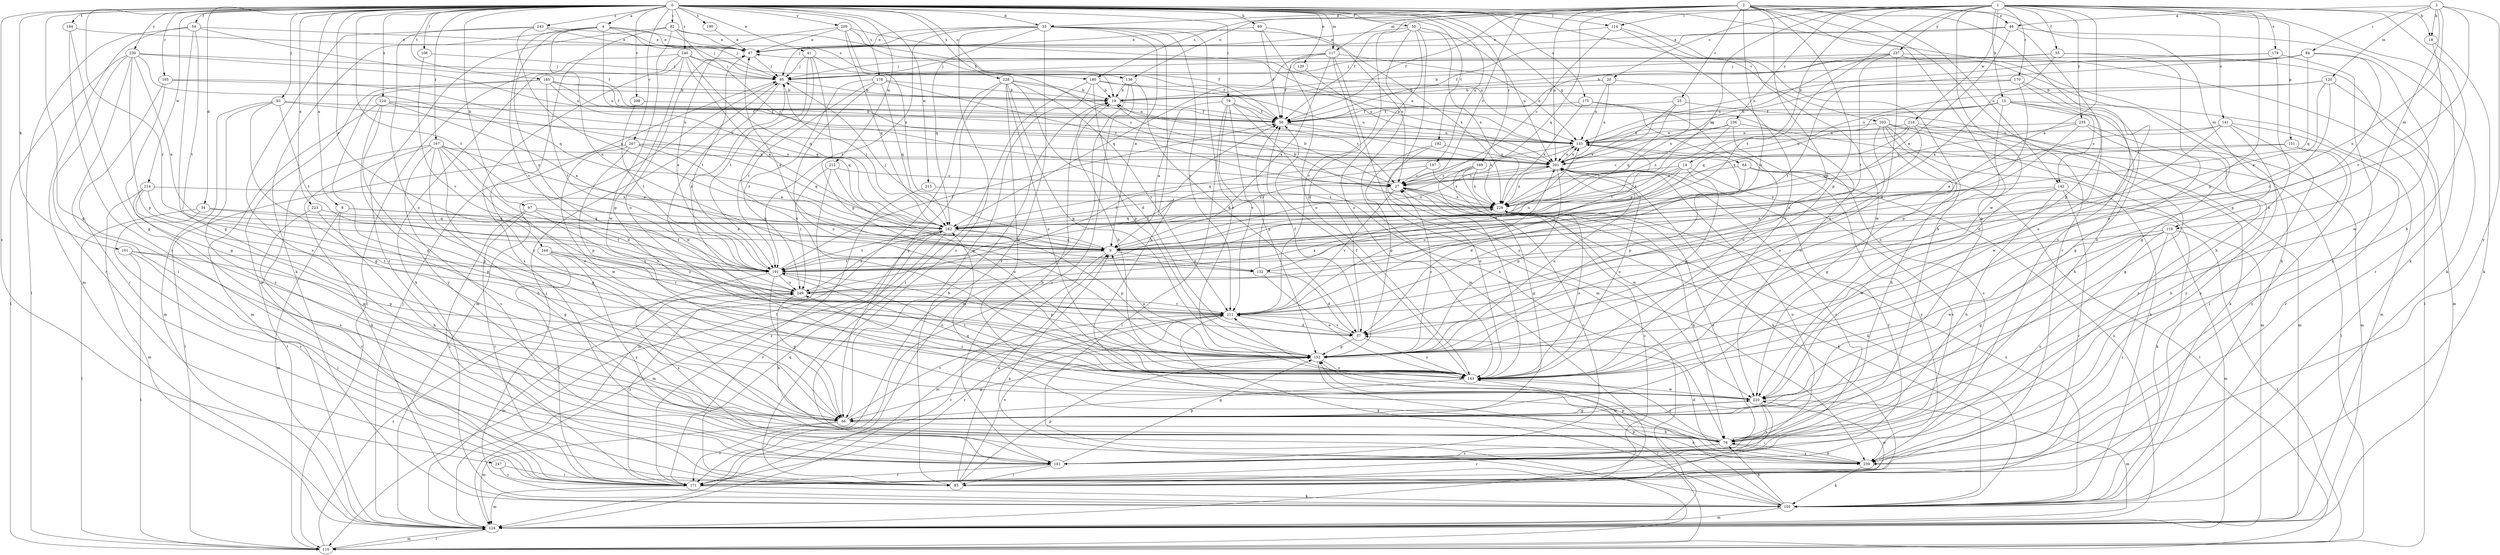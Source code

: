 strict digraph  {
0;
1;
2;
3;
4;
8;
9;
14;
15;
18;
19;
20;
23;
27;
34;
35;
37;
41;
46;
47;
50;
54;
55;
56;
64;
66;
69;
76;
79;
82;
84;
85;
93;
95;
97;
101;
105;
106;
114;
115;
117;
119;
120;
124;
129;
132;
133;
136;
141;
142;
143;
151;
152;
162;
165;
167;
169;
170;
171;
175;
178;
179;
180;
181;
182;
184;
185;
190;
191;
197;
201;
203;
207;
208;
209;
211;
212;
214;
215;
218;
220;
223;
224;
228;
229;
230;
235;
236;
237;
239;
240;
243;
244;
247;
249;
0 -> 4  [label=a];
0 -> 8  [label=a];
0 -> 34  [label=d];
0 -> 35  [label=d];
0 -> 41  [label=e];
0 -> 50  [label=f];
0 -> 54  [label=f];
0 -> 64  [label=g];
0 -> 66  [label=g];
0 -> 69  [label=h];
0 -> 76  [label=h];
0 -> 79  [label=i];
0 -> 82  [label=i];
0 -> 93  [label=j];
0 -> 97  [label=k];
0 -> 101  [label=k];
0 -> 105  [label=k];
0 -> 106  [label=l];
0 -> 114  [label=l];
0 -> 117  [label=m];
0 -> 129  [label=n];
0 -> 136  [label=o];
0 -> 165  [label=r];
0 -> 167  [label=r];
0 -> 169  [label=r];
0 -> 175  [label=s];
0 -> 178  [label=s];
0 -> 182  [label=t];
0 -> 184  [label=t];
0 -> 185  [label=t];
0 -> 190  [label=t];
0 -> 191  [label=t];
0 -> 197  [label=u];
0 -> 203  [label=v];
0 -> 207  [label=v];
0 -> 208  [label=v];
0 -> 209  [label=v];
0 -> 212  [label=w];
0 -> 214  [label=w];
0 -> 215  [label=w];
0 -> 223  [label=x];
0 -> 224  [label=x];
0 -> 228  [label=x];
0 -> 230  [label=y];
0 -> 240  [label=z];
0 -> 243  [label=z];
0 -> 244  [label=z];
0 -> 247  [label=z];
0 -> 249  [label=z];
1 -> 9  [label=a];
1 -> 14  [label=b];
1 -> 15  [label=b];
1 -> 18  [label=b];
1 -> 20  [label=c];
1 -> 55  [label=f];
1 -> 56  [label=f];
1 -> 76  [label=h];
1 -> 105  [label=k];
1 -> 114  [label=l];
1 -> 136  [label=o];
1 -> 141  [label=o];
1 -> 151  [label=p];
1 -> 152  [label=p];
1 -> 162  [label=q];
1 -> 170  [label=r];
1 -> 179  [label=s];
1 -> 191  [label=t];
1 -> 218  [label=w];
1 -> 220  [label=w];
1 -> 235  [label=y];
1 -> 236  [label=y];
1 -> 237  [label=y];
2 -> 23  [label=c];
2 -> 27  [label=c];
2 -> 35  [label=d];
2 -> 37  [label=d];
2 -> 46  [label=e];
2 -> 56  [label=f];
2 -> 66  [label=g];
2 -> 117  [label=m];
2 -> 119  [label=m];
2 -> 142  [label=o];
2 -> 152  [label=p];
2 -> 162  [label=q];
2 -> 171  [label=r];
2 -> 180  [label=s];
2 -> 201  [label=u];
2 -> 211  [label=v];
2 -> 239  [label=y];
3 -> 18  [label=b];
3 -> 46  [label=e];
3 -> 84  [label=i];
3 -> 119  [label=m];
3 -> 120  [label=m];
3 -> 132  [label=n];
3 -> 211  [label=v];
3 -> 239  [label=y];
4 -> 47  [label=e];
4 -> 95  [label=j];
4 -> 105  [label=k];
4 -> 132  [label=n];
4 -> 180  [label=s];
4 -> 201  [label=u];
4 -> 211  [label=v];
4 -> 249  [label=z];
8 -> 76  [label=h];
8 -> 124  [label=m];
8 -> 162  [label=q];
8 -> 191  [label=t];
9 -> 95  [label=j];
9 -> 124  [label=m];
9 -> 132  [label=n];
9 -> 133  [label=n];
9 -> 191  [label=t];
14 -> 27  [label=c];
14 -> 152  [label=p];
14 -> 162  [label=q];
14 -> 181  [label=s];
14 -> 191  [label=t];
14 -> 229  [label=x];
15 -> 56  [label=f];
15 -> 76  [label=h];
15 -> 124  [label=m];
15 -> 133  [label=n];
15 -> 142  [label=o];
15 -> 143  [label=o];
15 -> 162  [label=q];
15 -> 220  [label=w];
18 -> 105  [label=k];
18 -> 143  [label=o];
19 -> 56  [label=f];
20 -> 19  [label=b];
20 -> 133  [label=n];
20 -> 201  [label=u];
20 -> 229  [label=x];
23 -> 56  [label=f];
23 -> 105  [label=k];
23 -> 162  [label=q];
23 -> 229  [label=x];
27 -> 19  [label=b];
27 -> 105  [label=k];
27 -> 211  [label=v];
27 -> 229  [label=x];
34 -> 9  [label=a];
34 -> 115  [label=l];
34 -> 162  [label=q];
34 -> 171  [label=r];
35 -> 9  [label=a];
35 -> 47  [label=e];
35 -> 76  [label=h];
35 -> 95  [label=j];
35 -> 143  [label=o];
35 -> 162  [label=q];
35 -> 171  [label=r];
35 -> 181  [label=s];
35 -> 191  [label=t];
35 -> 211  [label=v];
35 -> 229  [label=x];
37 -> 56  [label=f];
37 -> 143  [label=o];
37 -> 152  [label=p];
37 -> 211  [label=v];
41 -> 56  [label=f];
41 -> 95  [label=j];
41 -> 143  [label=o];
41 -> 152  [label=p];
41 -> 191  [label=t];
46 -> 9  [label=a];
46 -> 47  [label=e];
46 -> 56  [label=f];
46 -> 105  [label=k];
46 -> 152  [label=p];
47 -> 95  [label=j];
47 -> 191  [label=t];
50 -> 47  [label=e];
50 -> 124  [label=m];
50 -> 143  [label=o];
50 -> 201  [label=u];
50 -> 211  [label=v];
50 -> 229  [label=x];
50 -> 239  [label=y];
54 -> 47  [label=e];
54 -> 56  [label=f];
54 -> 66  [label=g];
54 -> 115  [label=l];
54 -> 124  [label=m];
54 -> 191  [label=t];
55 -> 9  [label=a];
55 -> 19  [label=b];
55 -> 95  [label=j];
55 -> 143  [label=o];
55 -> 171  [label=r];
56 -> 133  [label=n];
56 -> 229  [label=x];
64 -> 27  [label=c];
64 -> 37  [label=d];
64 -> 115  [label=l];
64 -> 239  [label=y];
66 -> 76  [label=h];
66 -> 124  [label=m];
66 -> 171  [label=r];
66 -> 211  [label=v];
66 -> 220  [label=w];
69 -> 27  [label=c];
69 -> 47  [label=e];
69 -> 56  [label=f];
69 -> 143  [label=o];
76 -> 143  [label=o];
76 -> 162  [label=q];
76 -> 171  [label=r];
76 -> 181  [label=s];
76 -> 211  [label=v];
76 -> 229  [label=x];
76 -> 239  [label=y];
79 -> 9  [label=a];
79 -> 27  [label=c];
79 -> 56  [label=f];
79 -> 76  [label=h];
79 -> 115  [label=l];
79 -> 152  [label=p];
79 -> 211  [label=v];
82 -> 27  [label=c];
82 -> 47  [label=e];
82 -> 56  [label=f];
82 -> 171  [label=r];
82 -> 220  [label=w];
82 -> 239  [label=y];
84 -> 19  [label=b];
84 -> 95  [label=j];
84 -> 152  [label=p];
84 -> 162  [label=q];
84 -> 201  [label=u];
84 -> 220  [label=w];
85 -> 9  [label=a];
85 -> 19  [label=b];
85 -> 27  [label=c];
85 -> 152  [label=p];
85 -> 162  [label=q];
85 -> 201  [label=u];
85 -> 211  [label=v];
85 -> 220  [label=w];
93 -> 56  [label=f];
93 -> 66  [label=g];
93 -> 124  [label=m];
93 -> 181  [label=s];
93 -> 191  [label=t];
93 -> 201  [label=u];
95 -> 19  [label=b];
95 -> 124  [label=m];
95 -> 220  [label=w];
95 -> 249  [label=z];
97 -> 85  [label=i];
97 -> 162  [label=q];
97 -> 171  [label=r];
97 -> 191  [label=t];
97 -> 211  [label=v];
101 -> 85  [label=i];
101 -> 115  [label=l];
101 -> 152  [label=p];
101 -> 191  [label=t];
105 -> 9  [label=a];
105 -> 76  [label=h];
105 -> 95  [label=j];
105 -> 124  [label=m];
105 -> 143  [label=o];
105 -> 152  [label=p];
105 -> 229  [label=x];
106 -> 95  [label=j];
106 -> 211  [label=v];
114 -> 27  [label=c];
114 -> 47  [label=e];
114 -> 143  [label=o];
114 -> 220  [label=w];
115 -> 124  [label=m];
115 -> 249  [label=z];
117 -> 9  [label=a];
117 -> 37  [label=d];
117 -> 56  [label=f];
117 -> 95  [label=j];
117 -> 124  [label=m];
117 -> 133  [label=n];
117 -> 162  [label=q];
119 -> 9  [label=a];
119 -> 66  [label=g];
119 -> 115  [label=l];
119 -> 124  [label=m];
119 -> 171  [label=r];
119 -> 181  [label=s];
119 -> 220  [label=w];
120 -> 9  [label=a];
120 -> 19  [label=b];
120 -> 124  [label=m];
120 -> 201  [label=u];
120 -> 249  [label=z];
124 -> 95  [label=j];
124 -> 115  [label=l];
124 -> 133  [label=n];
129 -> 201  [label=u];
132 -> 37  [label=d];
132 -> 47  [label=e];
132 -> 56  [label=f];
132 -> 133  [label=n];
132 -> 143  [label=o];
133 -> 47  [label=e];
133 -> 152  [label=p];
133 -> 162  [label=q];
133 -> 201  [label=u];
136 -> 19  [label=b];
136 -> 37  [label=d];
136 -> 124  [label=m];
136 -> 171  [label=r];
141 -> 9  [label=a];
141 -> 37  [label=d];
141 -> 85  [label=i];
141 -> 133  [label=n];
141 -> 171  [label=r];
141 -> 239  [label=y];
142 -> 9  [label=a];
142 -> 76  [label=h];
142 -> 105  [label=k];
142 -> 171  [label=r];
142 -> 220  [label=w];
142 -> 229  [label=x];
143 -> 19  [label=b];
143 -> 27  [label=c];
143 -> 56  [label=f];
143 -> 66  [label=g];
143 -> 191  [label=t];
143 -> 220  [label=w];
151 -> 27  [label=c];
151 -> 76  [label=h];
151 -> 201  [label=u];
151 -> 239  [label=y];
152 -> 9  [label=a];
152 -> 27  [label=c];
152 -> 66  [label=g];
152 -> 115  [label=l];
152 -> 143  [label=o];
152 -> 201  [label=u];
162 -> 9  [label=a];
162 -> 95  [label=j];
162 -> 124  [label=m];
162 -> 152  [label=p];
162 -> 171  [label=r];
162 -> 191  [label=t];
162 -> 201  [label=u];
162 -> 249  [label=z];
165 -> 19  [label=b];
165 -> 66  [label=g];
165 -> 171  [label=r];
165 -> 201  [label=u];
167 -> 9  [label=a];
167 -> 37  [label=d];
167 -> 66  [label=g];
167 -> 76  [label=h];
167 -> 105  [label=k];
167 -> 115  [label=l];
167 -> 143  [label=o];
167 -> 181  [label=s];
167 -> 201  [label=u];
169 -> 27  [label=c];
169 -> 66  [label=g];
169 -> 105  [label=k];
169 -> 220  [label=w];
169 -> 229  [label=x];
170 -> 19  [label=b];
170 -> 66  [label=g];
170 -> 143  [label=o];
170 -> 152  [label=p];
170 -> 191  [label=t];
171 -> 105  [label=k];
171 -> 124  [label=m];
171 -> 211  [label=v];
171 -> 249  [label=z];
175 -> 56  [label=f];
175 -> 143  [label=o];
175 -> 220  [label=w];
175 -> 229  [label=x];
178 -> 19  [label=b];
178 -> 27  [label=c];
178 -> 143  [label=o];
178 -> 162  [label=q];
178 -> 191  [label=t];
178 -> 249  [label=z];
179 -> 76  [label=h];
179 -> 95  [label=j];
179 -> 133  [label=n];
179 -> 239  [label=y];
180 -> 19  [label=b];
180 -> 66  [label=g];
180 -> 85  [label=i];
180 -> 133  [label=n];
180 -> 152  [label=p];
180 -> 201  [label=u];
181 -> 19  [label=b];
181 -> 27  [label=c];
181 -> 85  [label=i];
181 -> 152  [label=p];
181 -> 171  [label=r];
181 -> 201  [label=u];
182 -> 143  [label=o];
182 -> 152  [label=p];
182 -> 201  [label=u];
184 -> 47  [label=e];
184 -> 66  [label=g];
184 -> 181  [label=s];
185 -> 19  [label=b];
185 -> 56  [label=f];
185 -> 66  [label=g];
185 -> 133  [label=n];
185 -> 162  [label=q];
185 -> 171  [label=r];
185 -> 191  [label=t];
190 -> 47  [label=e];
191 -> 47  [label=e];
191 -> 56  [label=f];
191 -> 66  [label=g];
191 -> 143  [label=o];
191 -> 152  [label=p];
191 -> 181  [label=s];
191 -> 249  [label=z];
197 -> 27  [label=c];
197 -> 191  [label=t];
197 -> 229  [label=x];
201 -> 27  [label=c];
201 -> 133  [label=n];
201 -> 143  [label=o];
201 -> 152  [label=p];
201 -> 171  [label=r];
201 -> 181  [label=s];
201 -> 229  [label=x];
203 -> 66  [label=g];
203 -> 76  [label=h];
203 -> 105  [label=k];
203 -> 115  [label=l];
203 -> 124  [label=m];
203 -> 133  [label=n];
203 -> 143  [label=o];
207 -> 9  [label=a];
207 -> 115  [label=l];
207 -> 152  [label=p];
207 -> 162  [label=q];
207 -> 201  [label=u];
207 -> 220  [label=w];
208 -> 56  [label=f];
208 -> 191  [label=t];
209 -> 19  [label=b];
209 -> 47  [label=e];
209 -> 133  [label=n];
209 -> 143  [label=o];
209 -> 162  [label=q];
209 -> 229  [label=x];
211 -> 37  [label=d];
211 -> 105  [label=k];
211 -> 171  [label=r];
211 -> 201  [label=u];
212 -> 27  [label=c];
212 -> 124  [label=m];
212 -> 143  [label=o];
212 -> 249  [label=z];
214 -> 66  [label=g];
214 -> 124  [label=m];
214 -> 152  [label=p];
214 -> 181  [label=s];
214 -> 229  [label=x];
215 -> 171  [label=r];
215 -> 229  [label=x];
218 -> 66  [label=g];
218 -> 124  [label=m];
218 -> 133  [label=n];
218 -> 201  [label=u];
218 -> 211  [label=v];
218 -> 229  [label=x];
220 -> 66  [label=g];
220 -> 85  [label=i];
220 -> 124  [label=m];
220 -> 181  [label=s];
220 -> 249  [label=z];
223 -> 66  [label=g];
223 -> 162  [label=q];
223 -> 171  [label=r];
224 -> 9  [label=a];
224 -> 56  [label=f];
224 -> 66  [label=g];
224 -> 124  [label=m];
224 -> 162  [label=q];
224 -> 239  [label=y];
228 -> 19  [label=b];
228 -> 37  [label=d];
228 -> 66  [label=g];
228 -> 115  [label=l];
228 -> 133  [label=n];
228 -> 143  [label=o];
228 -> 152  [label=p];
228 -> 211  [label=v];
228 -> 220  [label=w];
229 -> 19  [label=b];
229 -> 76  [label=h];
229 -> 143  [label=o];
229 -> 162  [label=q];
230 -> 9  [label=a];
230 -> 85  [label=i];
230 -> 95  [label=j];
230 -> 115  [label=l];
230 -> 133  [label=n];
230 -> 152  [label=p];
230 -> 162  [label=q];
230 -> 171  [label=r];
235 -> 133  [label=n];
235 -> 162  [label=q];
235 -> 181  [label=s];
235 -> 211  [label=v];
235 -> 239  [label=y];
236 -> 124  [label=m];
236 -> 133  [label=n];
236 -> 181  [label=s];
236 -> 191  [label=t];
236 -> 229  [label=x];
237 -> 37  [label=d];
237 -> 56  [label=f];
237 -> 66  [label=g];
237 -> 95  [label=j];
237 -> 115  [label=l];
237 -> 191  [label=t];
237 -> 201  [label=u];
239 -> 37  [label=d];
239 -> 76  [label=h];
239 -> 105  [label=k];
239 -> 152  [label=p];
240 -> 9  [label=a];
240 -> 27  [label=c];
240 -> 95  [label=j];
240 -> 105  [label=k];
240 -> 115  [label=l];
240 -> 152  [label=p];
240 -> 162  [label=q];
240 -> 181  [label=s];
243 -> 9  [label=a];
243 -> 47  [label=e];
243 -> 95  [label=j];
243 -> 143  [label=o];
243 -> 181  [label=s];
244 -> 171  [label=r];
244 -> 191  [label=t];
244 -> 211  [label=v];
244 -> 239  [label=y];
244 -> 249  [label=z];
247 -> 85  [label=i];
247 -> 171  [label=r];
249 -> 56  [label=f];
249 -> 76  [label=h];
249 -> 124  [label=m];
249 -> 133  [label=n];
249 -> 211  [label=v];
249 -> 229  [label=x];
}
